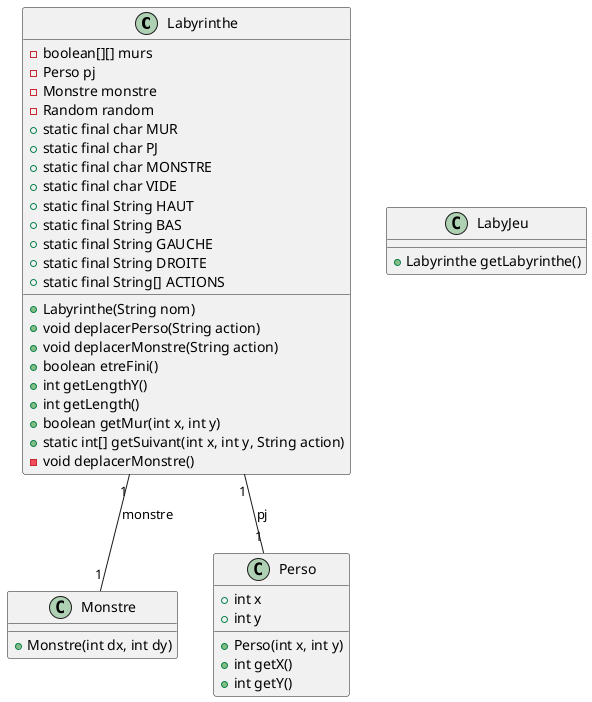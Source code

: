 @startuml

class Labyrinthe {
  - boolean[][] murs
  - Perso pj
  - Monstre monstre
  - Random random
  + static final char MUR
  + static final char PJ
  + static final char MONSTRE
  + static final char VIDE
  + static final String HAUT
  + static final String BAS
  + static final String GAUCHE
  + static final String DROITE
  + static final String[] ACTIONS
  + Labyrinthe(String nom)
  + void deplacerPerso(String action)
  + void deplacerMonstre(String action)
  + boolean etreFini()
  + int getLengthY()
  + int getLength()
  + boolean getMur(int x, int y)
  + static int[] getSuivant(int x, int y, String action)
  - void deplacerMonstre()
}

class Monstre {
  + Monstre(int dx, int dy)
}

class Perso {
  + int x
  + int y
  + Perso(int x, int y)
  + int getX()
  + int getY()
}

class LabyJeu {
  + Labyrinthe getLabyrinthe()
}

Labyrinthe "1" -- "1" Monstre : monstre
Labyrinthe "1" -- "1" Perso : pj

@enduml
